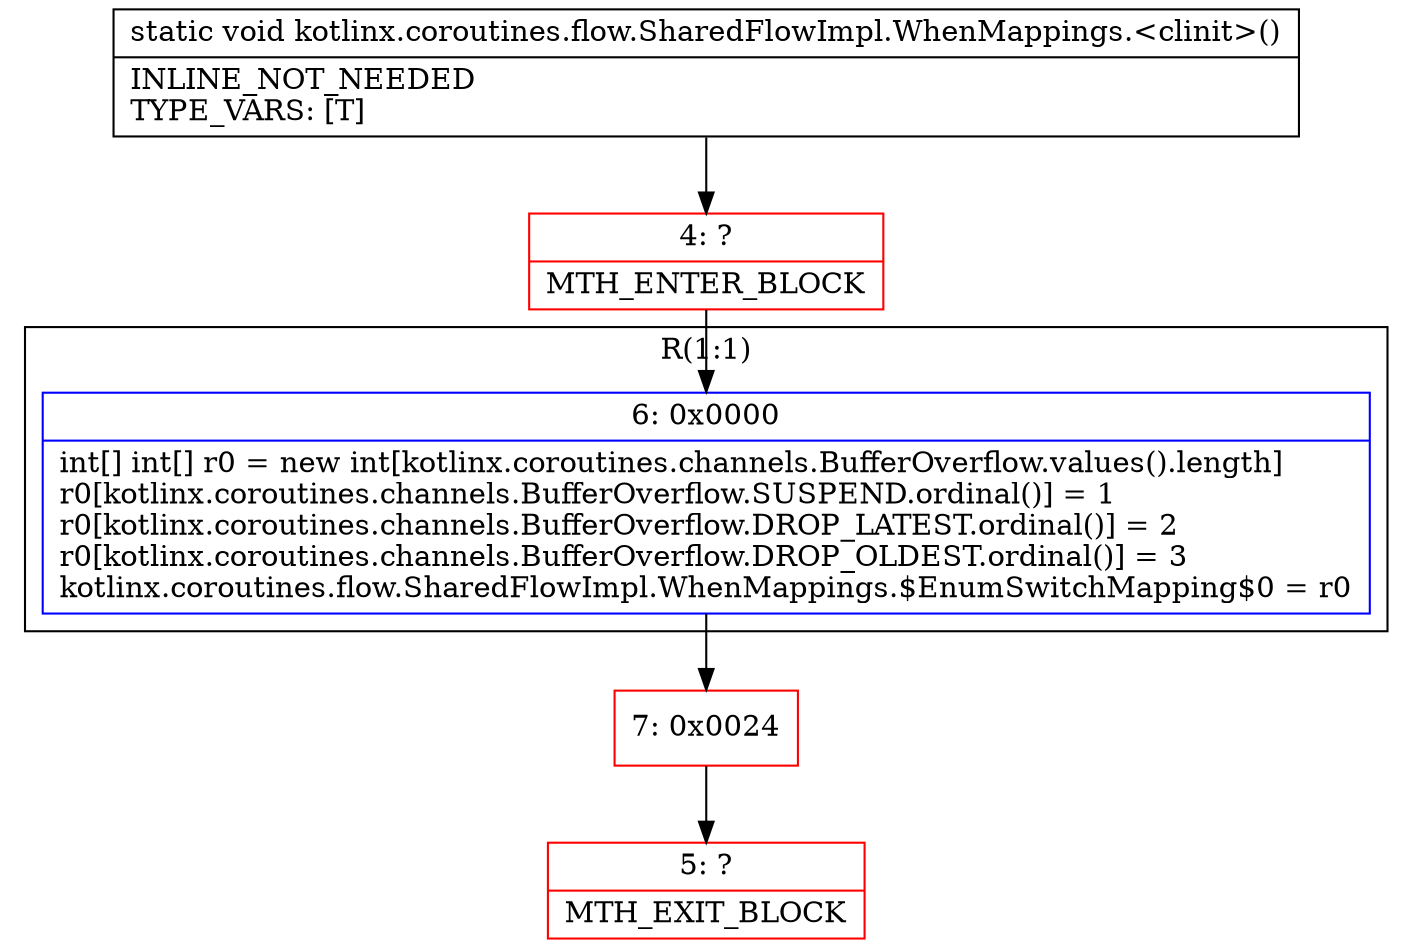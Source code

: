 digraph "CFG forkotlinx.coroutines.flow.SharedFlowImpl.WhenMappings.\<clinit\>()V" {
subgraph cluster_Region_284519973 {
label = "R(1:1)";
node [shape=record,color=blue];
Node_6 [shape=record,label="{6\:\ 0x0000|int[] int[] r0 = new int[kotlinx.coroutines.channels.BufferOverflow.values().length]\lr0[kotlinx.coroutines.channels.BufferOverflow.SUSPEND.ordinal()] = 1\lr0[kotlinx.coroutines.channels.BufferOverflow.DROP_LATEST.ordinal()] = 2\lr0[kotlinx.coroutines.channels.BufferOverflow.DROP_OLDEST.ordinal()] = 3\lkotlinx.coroutines.flow.SharedFlowImpl.WhenMappings.$EnumSwitchMapping$0 = r0\l}"];
}
Node_4 [shape=record,color=red,label="{4\:\ ?|MTH_ENTER_BLOCK\l}"];
Node_7 [shape=record,color=red,label="{7\:\ 0x0024}"];
Node_5 [shape=record,color=red,label="{5\:\ ?|MTH_EXIT_BLOCK\l}"];
MethodNode[shape=record,label="{static void kotlinx.coroutines.flow.SharedFlowImpl.WhenMappings.\<clinit\>()  | INLINE_NOT_NEEDED\lTYPE_VARS: [T]\l}"];
MethodNode -> Node_4;Node_6 -> Node_7;
Node_4 -> Node_6;
Node_7 -> Node_5;
}

